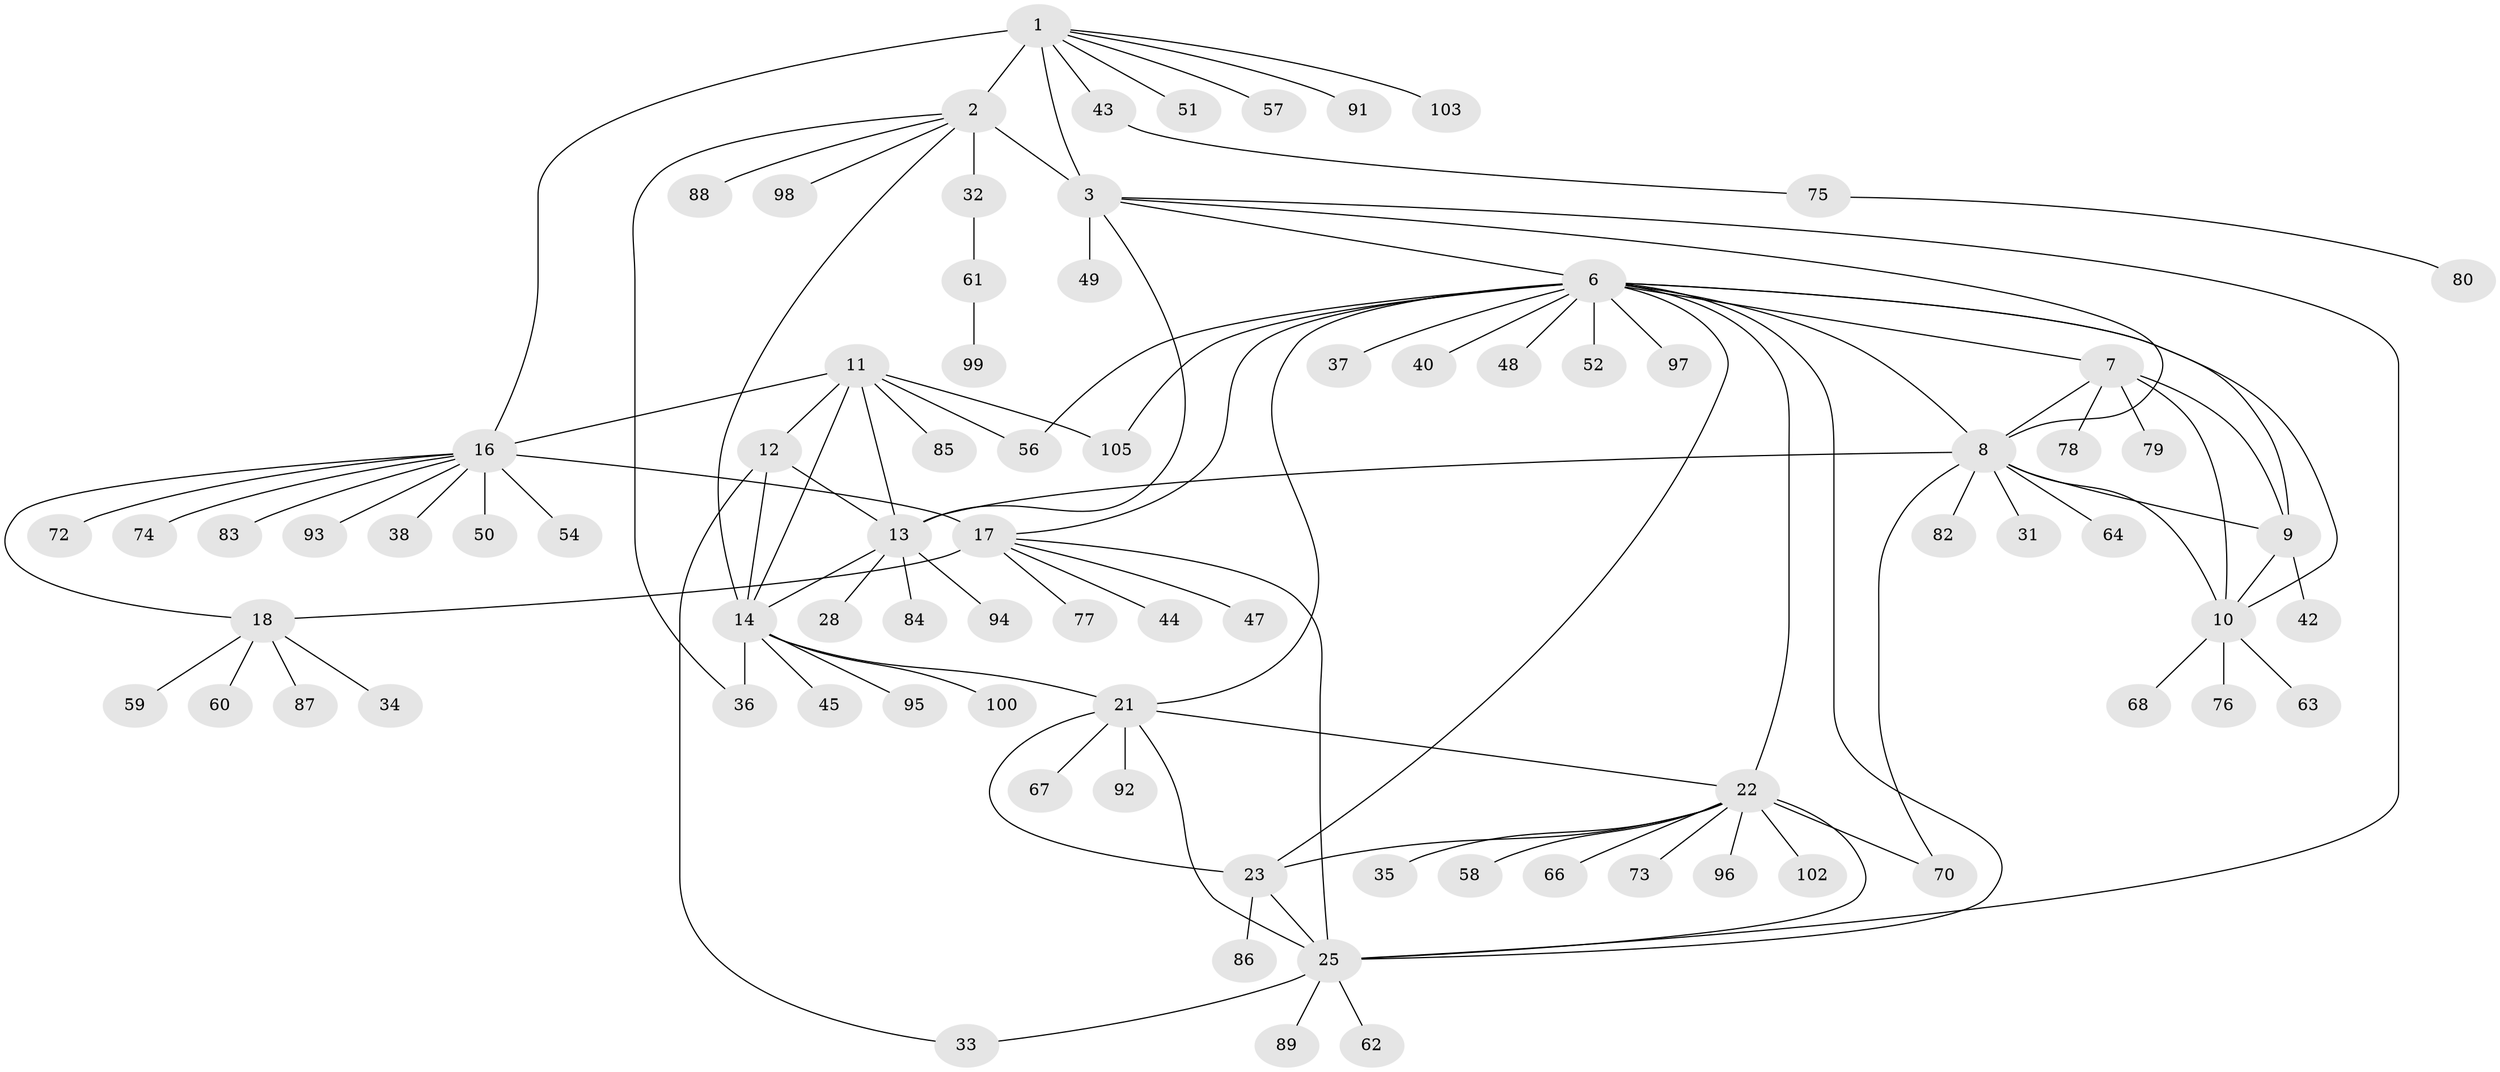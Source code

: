 // original degree distribution, {8: 0.047619047619047616, 7: 0.0380952380952381, 10: 0.01904761904761905, 6: 0.047619047619047616, 11: 0.01904761904761905, 5: 0.01904761904761905, 9: 0.047619047619047616, 2: 0.1523809523809524, 1: 0.6, 4: 0.009523809523809525}
// Generated by graph-tools (version 1.1) at 2025/42/03/06/25 10:42:11]
// undirected, 83 vertices, 112 edges
graph export_dot {
graph [start="1"]
  node [color=gray90,style=filled];
  1 [super="+4"];
  2 [super="+5"];
  3 [super="+30"];
  6 [super="+24"];
  7 [super="+27"];
  8 [super="+71"];
  9;
  10 [super="+26"];
  11 [super="+81"];
  12 [super="+41"];
  13 [super="+69"];
  14 [super="+15"];
  16 [super="+20"];
  17 [super="+19"];
  18 [super="+39"];
  21 [super="+104"];
  22 [super="+29"];
  23 [super="+55"];
  25 [super="+53"];
  28;
  31;
  32;
  33;
  34;
  35;
  36 [super="+101"];
  37;
  38;
  40;
  42 [super="+46"];
  43;
  44;
  45;
  47;
  48;
  49;
  50;
  51;
  52;
  54 [super="+65"];
  56;
  57;
  58;
  59;
  60;
  61;
  62;
  63;
  64;
  66;
  67;
  68 [super="+90"];
  70;
  72;
  73;
  74;
  75;
  76;
  77;
  78;
  79;
  80;
  82;
  83;
  84;
  85;
  86;
  87;
  88;
  89;
  91;
  92;
  93;
  94;
  95;
  96;
  97;
  98;
  99;
  100;
  102;
  103;
  105;
  1 -- 2 [weight=4];
  1 -- 3 [weight=2];
  1 -- 43;
  1 -- 51;
  1 -- 57;
  1 -- 91;
  1 -- 16;
  1 -- 103;
  2 -- 3 [weight=2];
  2 -- 98;
  2 -- 32;
  2 -- 88;
  2 -- 14;
  2 -- 36;
  3 -- 8;
  3 -- 49;
  3 -- 13;
  3 -- 6;
  3 -- 25;
  6 -- 7;
  6 -- 8;
  6 -- 9;
  6 -- 10;
  6 -- 17;
  6 -- 52;
  6 -- 97;
  6 -- 37;
  6 -- 40;
  6 -- 105;
  6 -- 48;
  6 -- 21;
  6 -- 22;
  6 -- 23;
  6 -- 56;
  6 -- 25;
  7 -- 8;
  7 -- 9;
  7 -- 10;
  7 -- 78;
  7 -- 79;
  8 -- 9;
  8 -- 10;
  8 -- 13;
  8 -- 31;
  8 -- 64;
  8 -- 70;
  8 -- 82;
  9 -- 10;
  9 -- 42;
  10 -- 63;
  10 -- 68;
  10 -- 76;
  11 -- 12;
  11 -- 13;
  11 -- 14 [weight=2];
  11 -- 56;
  11 -- 85;
  11 -- 105;
  11 -- 16;
  12 -- 13;
  12 -- 14 [weight=2];
  12 -- 33;
  13 -- 14 [weight=2];
  13 -- 28;
  13 -- 84;
  13 -- 94;
  14 -- 45;
  14 -- 95;
  14 -- 100;
  14 -- 36;
  14 -- 21;
  16 -- 17 [weight=4];
  16 -- 18 [weight=2];
  16 -- 38;
  16 -- 74;
  16 -- 93;
  16 -- 72;
  16 -- 50;
  16 -- 83;
  16 -- 54;
  17 -- 18 [weight=2];
  17 -- 25;
  17 -- 44;
  17 -- 77;
  17 -- 47;
  18 -- 34;
  18 -- 59;
  18 -- 60;
  18 -- 87;
  21 -- 22;
  21 -- 23;
  21 -- 25;
  21 -- 67;
  21 -- 92;
  22 -- 23;
  22 -- 25;
  22 -- 35;
  22 -- 58;
  22 -- 70;
  22 -- 102;
  22 -- 96;
  22 -- 73;
  22 -- 66;
  23 -- 25;
  23 -- 86;
  25 -- 33;
  25 -- 62;
  25 -- 89;
  32 -- 61;
  43 -- 75;
  61 -- 99;
  75 -- 80;
}
